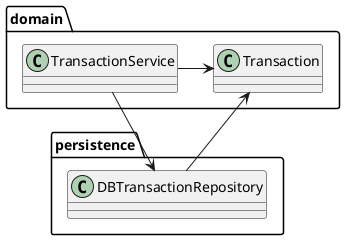 @startuml

package domain {
    class TransactionService

    class Transaction
}

package persistence {
    class DBTransactionRepository
}

TransactionService -> DBTransactionRepository
TransactionService -> Transaction

DBTransactionRepository -up-> Transaction

@enduml
